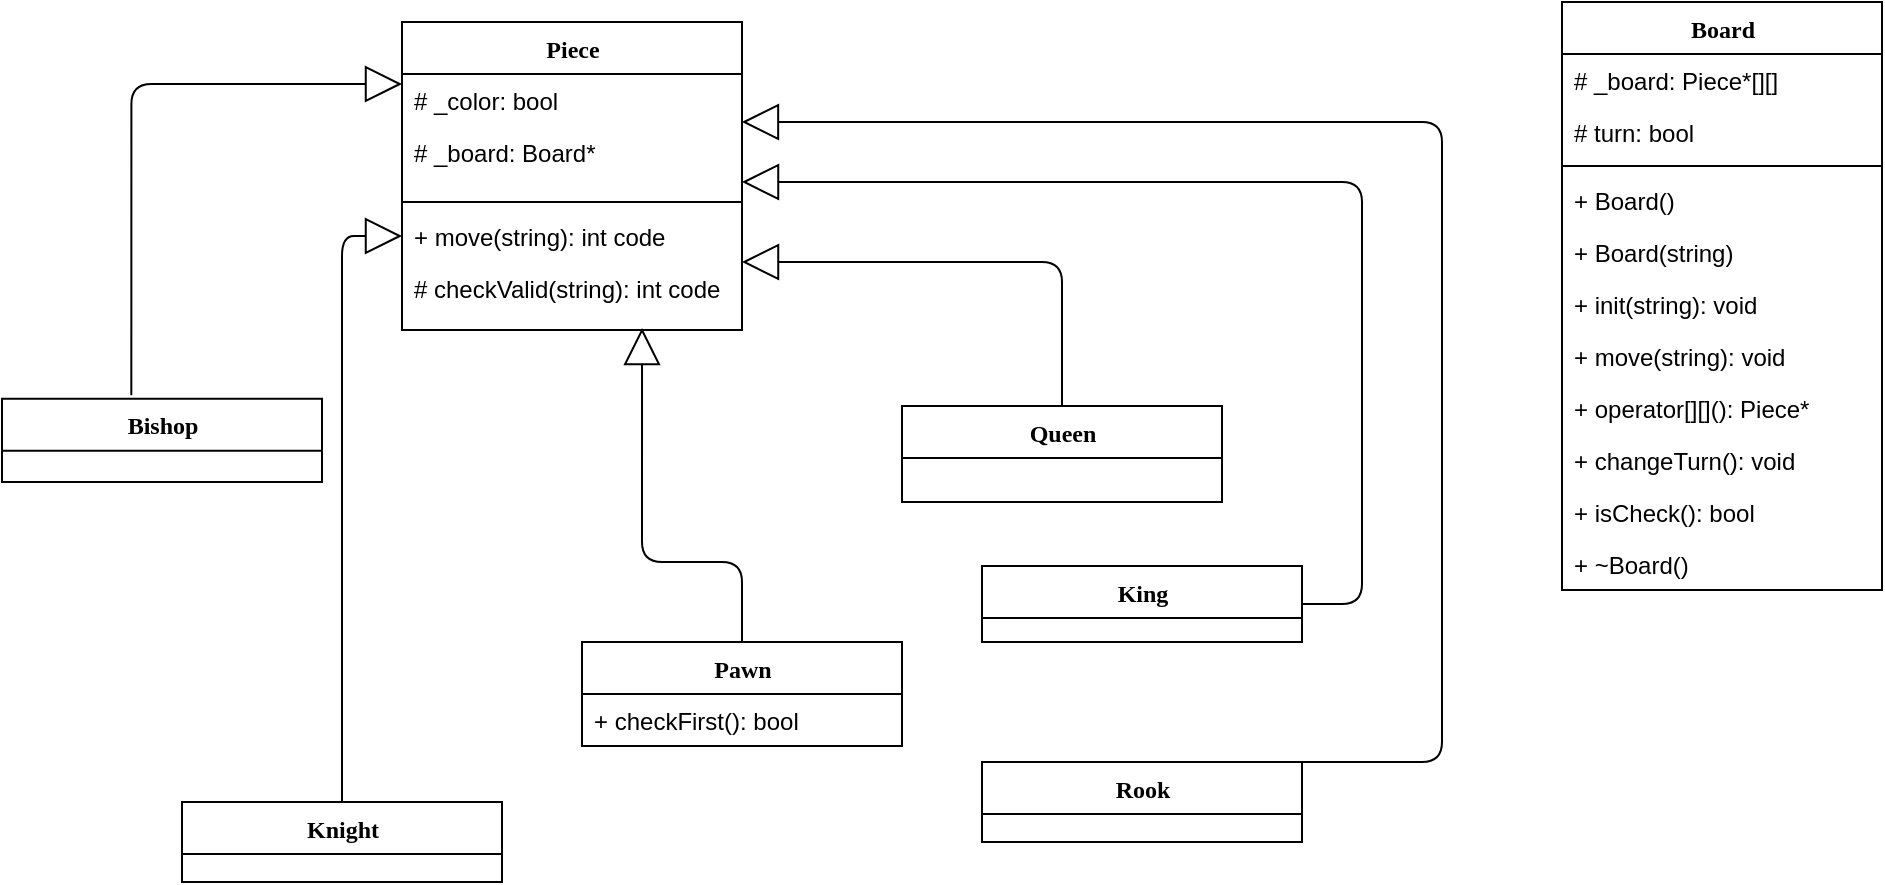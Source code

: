 <mxfile version="12.4.3" type="device" pages="1"><diagram name="Page-1" id="9f46799a-70d6-7492-0946-bef42562c5a5"><mxGraphModel dx="863" dy="310" grid="1" gridSize="10" guides="1" tooltips="1" connect="1" arrows="1" fold="1" page="1" pageScale="1" pageWidth="1100" pageHeight="850" background="#ffffff" math="0" shadow="0"><root><mxCell id="0"/><mxCell id="1" parent="0"/><mxCell id="78961159f06e98e8-43" value="Piece" style="swimlane;html=1;fontStyle=1;align=center;verticalAlign=top;childLayout=stackLayout;horizontal=1;startSize=26;horizontalStack=0;resizeParent=1;resizeLast=0;collapsible=1;marginBottom=0;swimlaneFillColor=#ffffff;rounded=0;shadow=0;comic=0;labelBackgroundColor=none;strokeWidth=1;fillColor=none;fontFamily=Verdana;fontSize=12" parent="1" vertex="1"><mxGeometry x="220" y="60" width="170" height="154" as="geometry"/></mxCell><mxCell id="78961159f06e98e8-44" value="# _color: bool" style="text;html=1;strokeColor=none;fillColor=none;align=left;verticalAlign=top;spacingLeft=4;spacingRight=4;whiteSpace=wrap;overflow=hidden;rotatable=0;points=[[0,0.5],[1,0.5]];portConstraint=eastwest;" parent="78961159f06e98e8-43" vertex="1"><mxGeometry y="26" width="170" height="26" as="geometry"/></mxCell><mxCell id="T23vFcy3gr0QSUBwGeSs-9" value="# _board: Board*" style="text;html=1;strokeColor=none;fillColor=none;align=left;verticalAlign=top;spacingLeft=4;spacingRight=4;whiteSpace=wrap;overflow=hidden;rotatable=0;points=[[0,0.5],[1,0.5]];portConstraint=eastwest;" vertex="1" parent="78961159f06e98e8-43"><mxGeometry y="52" width="170" height="34" as="geometry"/></mxCell><mxCell id="78961159f06e98e8-51" value="" style="line;html=1;strokeWidth=1;fillColor=none;align=left;verticalAlign=middle;spacingTop=-1;spacingLeft=3;spacingRight=3;rotatable=0;labelPosition=right;points=[];portConstraint=eastwest;" parent="78961159f06e98e8-43" vertex="1"><mxGeometry y="86" width="170" height="8" as="geometry"/></mxCell><mxCell id="78961159f06e98e8-52" value="+ move(string): int code" style="text;html=1;strokeColor=none;fillColor=none;align=left;verticalAlign=top;spacingLeft=4;spacingRight=4;whiteSpace=wrap;overflow=hidden;rotatable=0;points=[[0,0.5],[1,0.5]];portConstraint=eastwest;" parent="78961159f06e98e8-43" vertex="1"><mxGeometry y="94" width="170" height="26" as="geometry"/></mxCell><mxCell id="T23vFcy3gr0QSUBwGeSs-8" value="# checkValid(string): int code" style="text;html=1;strokeColor=none;fillColor=none;align=left;verticalAlign=top;spacingLeft=4;spacingRight=4;whiteSpace=wrap;overflow=hidden;rotatable=0;points=[[0,0.5],[1,0.5]];portConstraint=eastwest;" vertex="1" parent="78961159f06e98e8-43"><mxGeometry y="120" width="170" height="34" as="geometry"/></mxCell><mxCell id="78961159f06e98e8-82" value="Pawn" style="swimlane;html=1;fontStyle=1;align=center;verticalAlign=top;childLayout=stackLayout;horizontal=1;startSize=26;horizontalStack=0;resizeParent=1;resizeLast=0;collapsible=1;marginBottom=0;swimlaneFillColor=#ffffff;rounded=0;shadow=0;comic=0;labelBackgroundColor=none;strokeWidth=1;fillColor=none;fontFamily=Verdana;fontSize=12" parent="1" vertex="1"><mxGeometry x="310" y="370" width="160" height="52" as="geometry"/></mxCell><mxCell id="T23vFcy3gr0QSUBwGeSs-1" value="+ checkFirst(): bool" style="text;html=1;strokeColor=none;fillColor=none;align=left;verticalAlign=top;spacingLeft=4;spacingRight=4;whiteSpace=wrap;overflow=hidden;rotatable=0;points=[[0,0.5],[1,0.5]];portConstraint=eastwest;" vertex="1" parent="78961159f06e98e8-82"><mxGeometry y="26" width="160" height="26" as="geometry"/></mxCell><mxCell id="78961159f06e98e8-127" style="edgeStyle=orthogonalEdgeStyle;html=1;labelBackgroundColor=none;startFill=0;startSize=8;endArrow=block;endFill=0;endSize=16;fontFamily=Verdana;fontSize=12;" parent="1" source="78961159f06e98e8-95" edge="1"><mxGeometry relative="1" as="geometry"><Array as="points"><mxPoint x="550" y="180"/></Array><mxPoint x="390" y="180" as="targetPoint"/></mxGeometry></mxCell><mxCell id="78961159f06e98e8-95" value="Queen" style="swimlane;html=1;fontStyle=1;align=center;verticalAlign=top;childLayout=stackLayout;horizontal=1;startSize=26;horizontalStack=0;resizeParent=1;resizeLast=0;collapsible=1;marginBottom=0;swimlaneFillColor=#ffffff;rounded=0;shadow=0;comic=0;labelBackgroundColor=none;strokeWidth=1;fillColor=none;fontFamily=Verdana;fontSize=12" parent="1" vertex="1"><mxGeometry x="470" y="252" width="160" height="48" as="geometry"/></mxCell><mxCell id="78961159f06e98e8-126" style="edgeStyle=orthogonalEdgeStyle;html=1;labelBackgroundColor=none;startFill=0;startSize=8;endArrow=block;endFill=0;endSize=16;fontFamily=Verdana;fontSize=12;" parent="1" source="78961159f06e98e8-108" target="78961159f06e98e8-43" edge="1"><mxGeometry relative="1" as="geometry"><Array as="points"><mxPoint x="700" y="351"/><mxPoint x="700" y="140"/></Array></mxGeometry></mxCell><mxCell id="78961159f06e98e8-108" value="King" style="swimlane;html=1;fontStyle=1;align=center;verticalAlign=top;childLayout=stackLayout;horizontal=1;startSize=26;horizontalStack=0;resizeParent=1;resizeLast=0;collapsible=1;marginBottom=0;swimlaneFillColor=#ffffff;rounded=0;shadow=0;comic=0;labelBackgroundColor=none;strokeWidth=1;fillColor=none;fontFamily=Verdana;fontSize=12" parent="1" vertex="1"><mxGeometry x="510" y="332" width="160" height="38" as="geometry"/></mxCell><mxCell id="3ZUFxzlGDVvzTPIxkGjv-1" value="Knight" style="swimlane;html=1;fontStyle=1;align=center;verticalAlign=top;childLayout=stackLayout;horizontal=1;startSize=26;horizontalStack=0;resizeParent=1;resizeLast=0;collapsible=1;marginBottom=0;swimlaneFillColor=#ffffff;rounded=0;shadow=0;comic=0;labelBackgroundColor=none;strokeWidth=1;fillColor=none;fontFamily=Verdana;fontSize=12" parent="1" vertex="1"><mxGeometry x="110" y="450" width="160" height="40" as="geometry"/></mxCell><mxCell id="3ZUFxzlGDVvzTPIxkGjv-35" style="edgeStyle=orthogonalEdgeStyle;html=1;labelBackgroundColor=none;startFill=0;startSize=8;endArrow=block;endFill=0;endSize=16;fontFamily=Verdana;fontSize=12;entryX=0;entryY=0.5;entryDx=0;entryDy=0;exitX=0.5;exitY=0;exitDx=0;exitDy=0;" parent="1" source="3ZUFxzlGDVvzTPIxkGjv-1" target="78961159f06e98e8-52" edge="1"><mxGeometry relative="1" as="geometry"><Array as="points"><mxPoint x="190" y="440"/><mxPoint x="190" y="133"/></Array><mxPoint x="264.53" y="427.648" as="sourcePoint"/><mxPoint x="490" y="160" as="targetPoint"/></mxGeometry></mxCell><mxCell id="3ZUFxzlGDVvzTPIxkGjv-36" value="Rook" style="swimlane;html=1;fontStyle=1;align=center;verticalAlign=top;childLayout=stackLayout;horizontal=1;startSize=26;horizontalStack=0;resizeParent=1;resizeLast=0;collapsible=1;marginBottom=0;swimlaneFillColor=#ffffff;rounded=0;shadow=0;comic=0;labelBackgroundColor=none;strokeWidth=1;fillColor=none;fontFamily=Verdana;fontSize=12" parent="1" vertex="1"><mxGeometry x="510" y="430" width="160" height="40" as="geometry"/></mxCell><mxCell id="3ZUFxzlGDVvzTPIxkGjv-47" style="edgeStyle=orthogonalEdgeStyle;html=1;labelBackgroundColor=none;startFill=0;startSize=8;endArrow=block;endFill=0;endSize=16;fontFamily=Verdana;fontSize=12;entryX=1;entryY=0.923;entryDx=0;entryDy=0;entryPerimeter=0;exitX=0.5;exitY=0;exitDx=0;exitDy=0;" parent="1" source="3ZUFxzlGDVvzTPIxkGjv-36" edge="1"><mxGeometry relative="1" as="geometry"><Array as="points"><mxPoint x="740" y="430"/><mxPoint x="740" y="110"/></Array><mxPoint x="1264.667" y="346.663" as="sourcePoint"/><mxPoint x="389.966" y="110" as="targetPoint"/></mxGeometry></mxCell><mxCell id="3ZUFxzlGDVvzTPIxkGjv-48" value="Bishop" style="swimlane;html=1;fontStyle=1;align=center;verticalAlign=top;childLayout=stackLayout;horizontal=1;startSize=26;horizontalStack=0;resizeParent=1;resizeLast=0;collapsible=1;marginBottom=0;swimlaneFillColor=#ffffff;rounded=0;shadow=0;comic=0;labelBackgroundColor=none;strokeWidth=1;fillColor=none;fontFamily=Verdana;fontSize=12" parent="1" vertex="1"><mxGeometry x="20" y="248.33" width="160" height="41.67" as="geometry"/></mxCell><mxCell id="3ZUFxzlGDVvzTPIxkGjv-59" style="edgeStyle=orthogonalEdgeStyle;html=1;labelBackgroundColor=none;startFill=0;startSize=8;endArrow=block;endFill=0;endSize=16;fontFamily=Verdana;fontSize=12;" parent="1" edge="1"><mxGeometry relative="1" as="geometry"><Array as="points"><mxPoint x="84" y="91"/></Array><mxPoint x="84.667" y="246.663" as="sourcePoint"/><mxPoint x="220" y="91" as="targetPoint"/></mxGeometry></mxCell><mxCell id="UywRPN_vfbwJu3S8h4ur-3" style="edgeStyle=orthogonalEdgeStyle;html=1;labelBackgroundColor=none;startFill=0;startSize=8;endArrow=block;endFill=0;endSize=16;fontFamily=Verdana;fontSize=12;exitX=0.5;exitY=0;exitDx=0;exitDy=0;entryX=0.706;entryY=0.971;entryDx=0;entryDy=0;entryPerimeter=0;" parent="1" source="78961159f06e98e8-82" edge="1" target="T23vFcy3gr0QSUBwGeSs-8"><mxGeometry relative="1" as="geometry"><Array as="points"><mxPoint x="390" y="330"/><mxPoint x="340" y="330"/></Array><mxPoint x="410" y="479.997" as="sourcePoint"/><mxPoint x="340" y="220" as="targetPoint"/></mxGeometry></mxCell><mxCell id="UywRPN_vfbwJu3S8h4ur-5" value="Board" style="swimlane;html=1;fontStyle=1;align=center;verticalAlign=top;childLayout=stackLayout;horizontal=1;startSize=26;horizontalStack=0;resizeParent=1;resizeLast=0;collapsible=1;marginBottom=0;swimlaneFillColor=#ffffff;rounded=0;shadow=0;comic=0;labelBackgroundColor=none;strokeWidth=1;fillColor=none;fontFamily=Verdana;fontSize=12" parent="1" vertex="1"><mxGeometry x="800" y="50" width="160" height="294" as="geometry"/></mxCell><mxCell id="UywRPN_vfbwJu3S8h4ur-8" value="# _board: Piece*[][]" style="text;html=1;strokeColor=none;fillColor=none;align=left;verticalAlign=top;spacingLeft=4;spacingRight=4;whiteSpace=wrap;overflow=hidden;rotatable=0;points=[[0,0.5],[1,0.5]];portConstraint=eastwest;" parent="UywRPN_vfbwJu3S8h4ur-5" vertex="1"><mxGeometry y="26" width="160" height="26" as="geometry"/></mxCell><mxCell id="T23vFcy3gr0QSUBwGeSs-13" value="# turn: bool" style="text;html=1;strokeColor=none;fillColor=none;align=left;verticalAlign=top;spacingLeft=4;spacingRight=4;whiteSpace=wrap;overflow=hidden;rotatable=0;points=[[0,0.5],[1,0.5]];portConstraint=eastwest;" vertex="1" parent="UywRPN_vfbwJu3S8h4ur-5"><mxGeometry y="52" width="160" height="26" as="geometry"/></mxCell><mxCell id="UywRPN_vfbwJu3S8h4ur-10" value="" style="line;html=1;strokeWidth=1;fillColor=none;align=left;verticalAlign=middle;spacingTop=-1;spacingLeft=3;spacingRight=3;rotatable=0;labelPosition=right;points=[];portConstraint=eastwest;" parent="UywRPN_vfbwJu3S8h4ur-5" vertex="1"><mxGeometry y="78" width="160" height="8" as="geometry"/></mxCell><mxCell id="T23vFcy3gr0QSUBwGeSs-16" value="+ Board()" style="text;html=1;strokeColor=none;fillColor=none;align=left;verticalAlign=top;spacingLeft=4;spacingRight=4;whiteSpace=wrap;overflow=hidden;rotatable=0;points=[[0,0.5],[1,0.5]];portConstraint=eastwest;" vertex="1" parent="UywRPN_vfbwJu3S8h4ur-5"><mxGeometry y="86" width="160" height="26" as="geometry"/></mxCell><mxCell id="T23vFcy3gr0QSUBwGeSs-11" value="+ Board(string)" style="text;html=1;strokeColor=none;fillColor=none;align=left;verticalAlign=top;spacingLeft=4;spacingRight=4;whiteSpace=wrap;overflow=hidden;rotatable=0;points=[[0,0.5],[1,0.5]];portConstraint=eastwest;" vertex="1" parent="UywRPN_vfbwJu3S8h4ur-5"><mxGeometry y="112" width="160" height="26" as="geometry"/></mxCell><mxCell id="UywRPN_vfbwJu3S8h4ur-11" value="+ init(string): void" style="text;html=1;strokeColor=none;fillColor=none;align=left;verticalAlign=top;spacingLeft=4;spacingRight=4;whiteSpace=wrap;overflow=hidden;rotatable=0;points=[[0,0.5],[1,0.5]];portConstraint=eastwest;" parent="UywRPN_vfbwJu3S8h4ur-5" vertex="1"><mxGeometry y="138" width="160" height="26" as="geometry"/></mxCell><mxCell id="T23vFcy3gr0QSUBwGeSs-2" value="+ move(string): void" style="text;html=1;strokeColor=none;fillColor=none;align=left;verticalAlign=top;spacingLeft=4;spacingRight=4;whiteSpace=wrap;overflow=hidden;rotatable=0;points=[[0,0.5],[1,0.5]];portConstraint=eastwest;" vertex="1" parent="UywRPN_vfbwJu3S8h4ur-5"><mxGeometry y="164" width="160" height="26" as="geometry"/></mxCell><mxCell id="T23vFcy3gr0QSUBwGeSs-14" value="+ operator[][](): Piece*" style="text;html=1;strokeColor=none;fillColor=none;align=left;verticalAlign=top;spacingLeft=4;spacingRight=4;whiteSpace=wrap;overflow=hidden;rotatable=0;points=[[0,0.5],[1,0.5]];portConstraint=eastwest;" vertex="1" parent="UywRPN_vfbwJu3S8h4ur-5"><mxGeometry y="190" width="160" height="26" as="geometry"/></mxCell><mxCell id="T23vFcy3gr0QSUBwGeSs-15" value="+ changeTurn(): void" style="text;html=1;strokeColor=none;fillColor=none;align=left;verticalAlign=top;spacingLeft=4;spacingRight=4;whiteSpace=wrap;overflow=hidden;rotatable=0;points=[[0,0.5],[1,0.5]];portConstraint=eastwest;" vertex="1" parent="UywRPN_vfbwJu3S8h4ur-5"><mxGeometry y="216" width="160" height="26" as="geometry"/></mxCell><mxCell id="T23vFcy3gr0QSUBwGeSs-10" value="+ isCheck(): bool" style="text;html=1;strokeColor=none;fillColor=none;align=left;verticalAlign=top;spacingLeft=4;spacingRight=4;whiteSpace=wrap;overflow=hidden;rotatable=0;points=[[0,0.5],[1,0.5]];portConstraint=eastwest;" vertex="1" parent="UywRPN_vfbwJu3S8h4ur-5"><mxGeometry y="242" width="160" height="26" as="geometry"/></mxCell><mxCell id="T23vFcy3gr0QSUBwGeSs-12" value="+ ~Board()" style="text;html=1;strokeColor=none;fillColor=none;align=left;verticalAlign=top;spacingLeft=4;spacingRight=4;whiteSpace=wrap;overflow=hidden;rotatable=0;points=[[0,0.5],[1,0.5]];portConstraint=eastwest;" vertex="1" parent="UywRPN_vfbwJu3S8h4ur-5"><mxGeometry y="268" width="160" height="26" as="geometry"/></mxCell></root></mxGraphModel></diagram></mxfile>